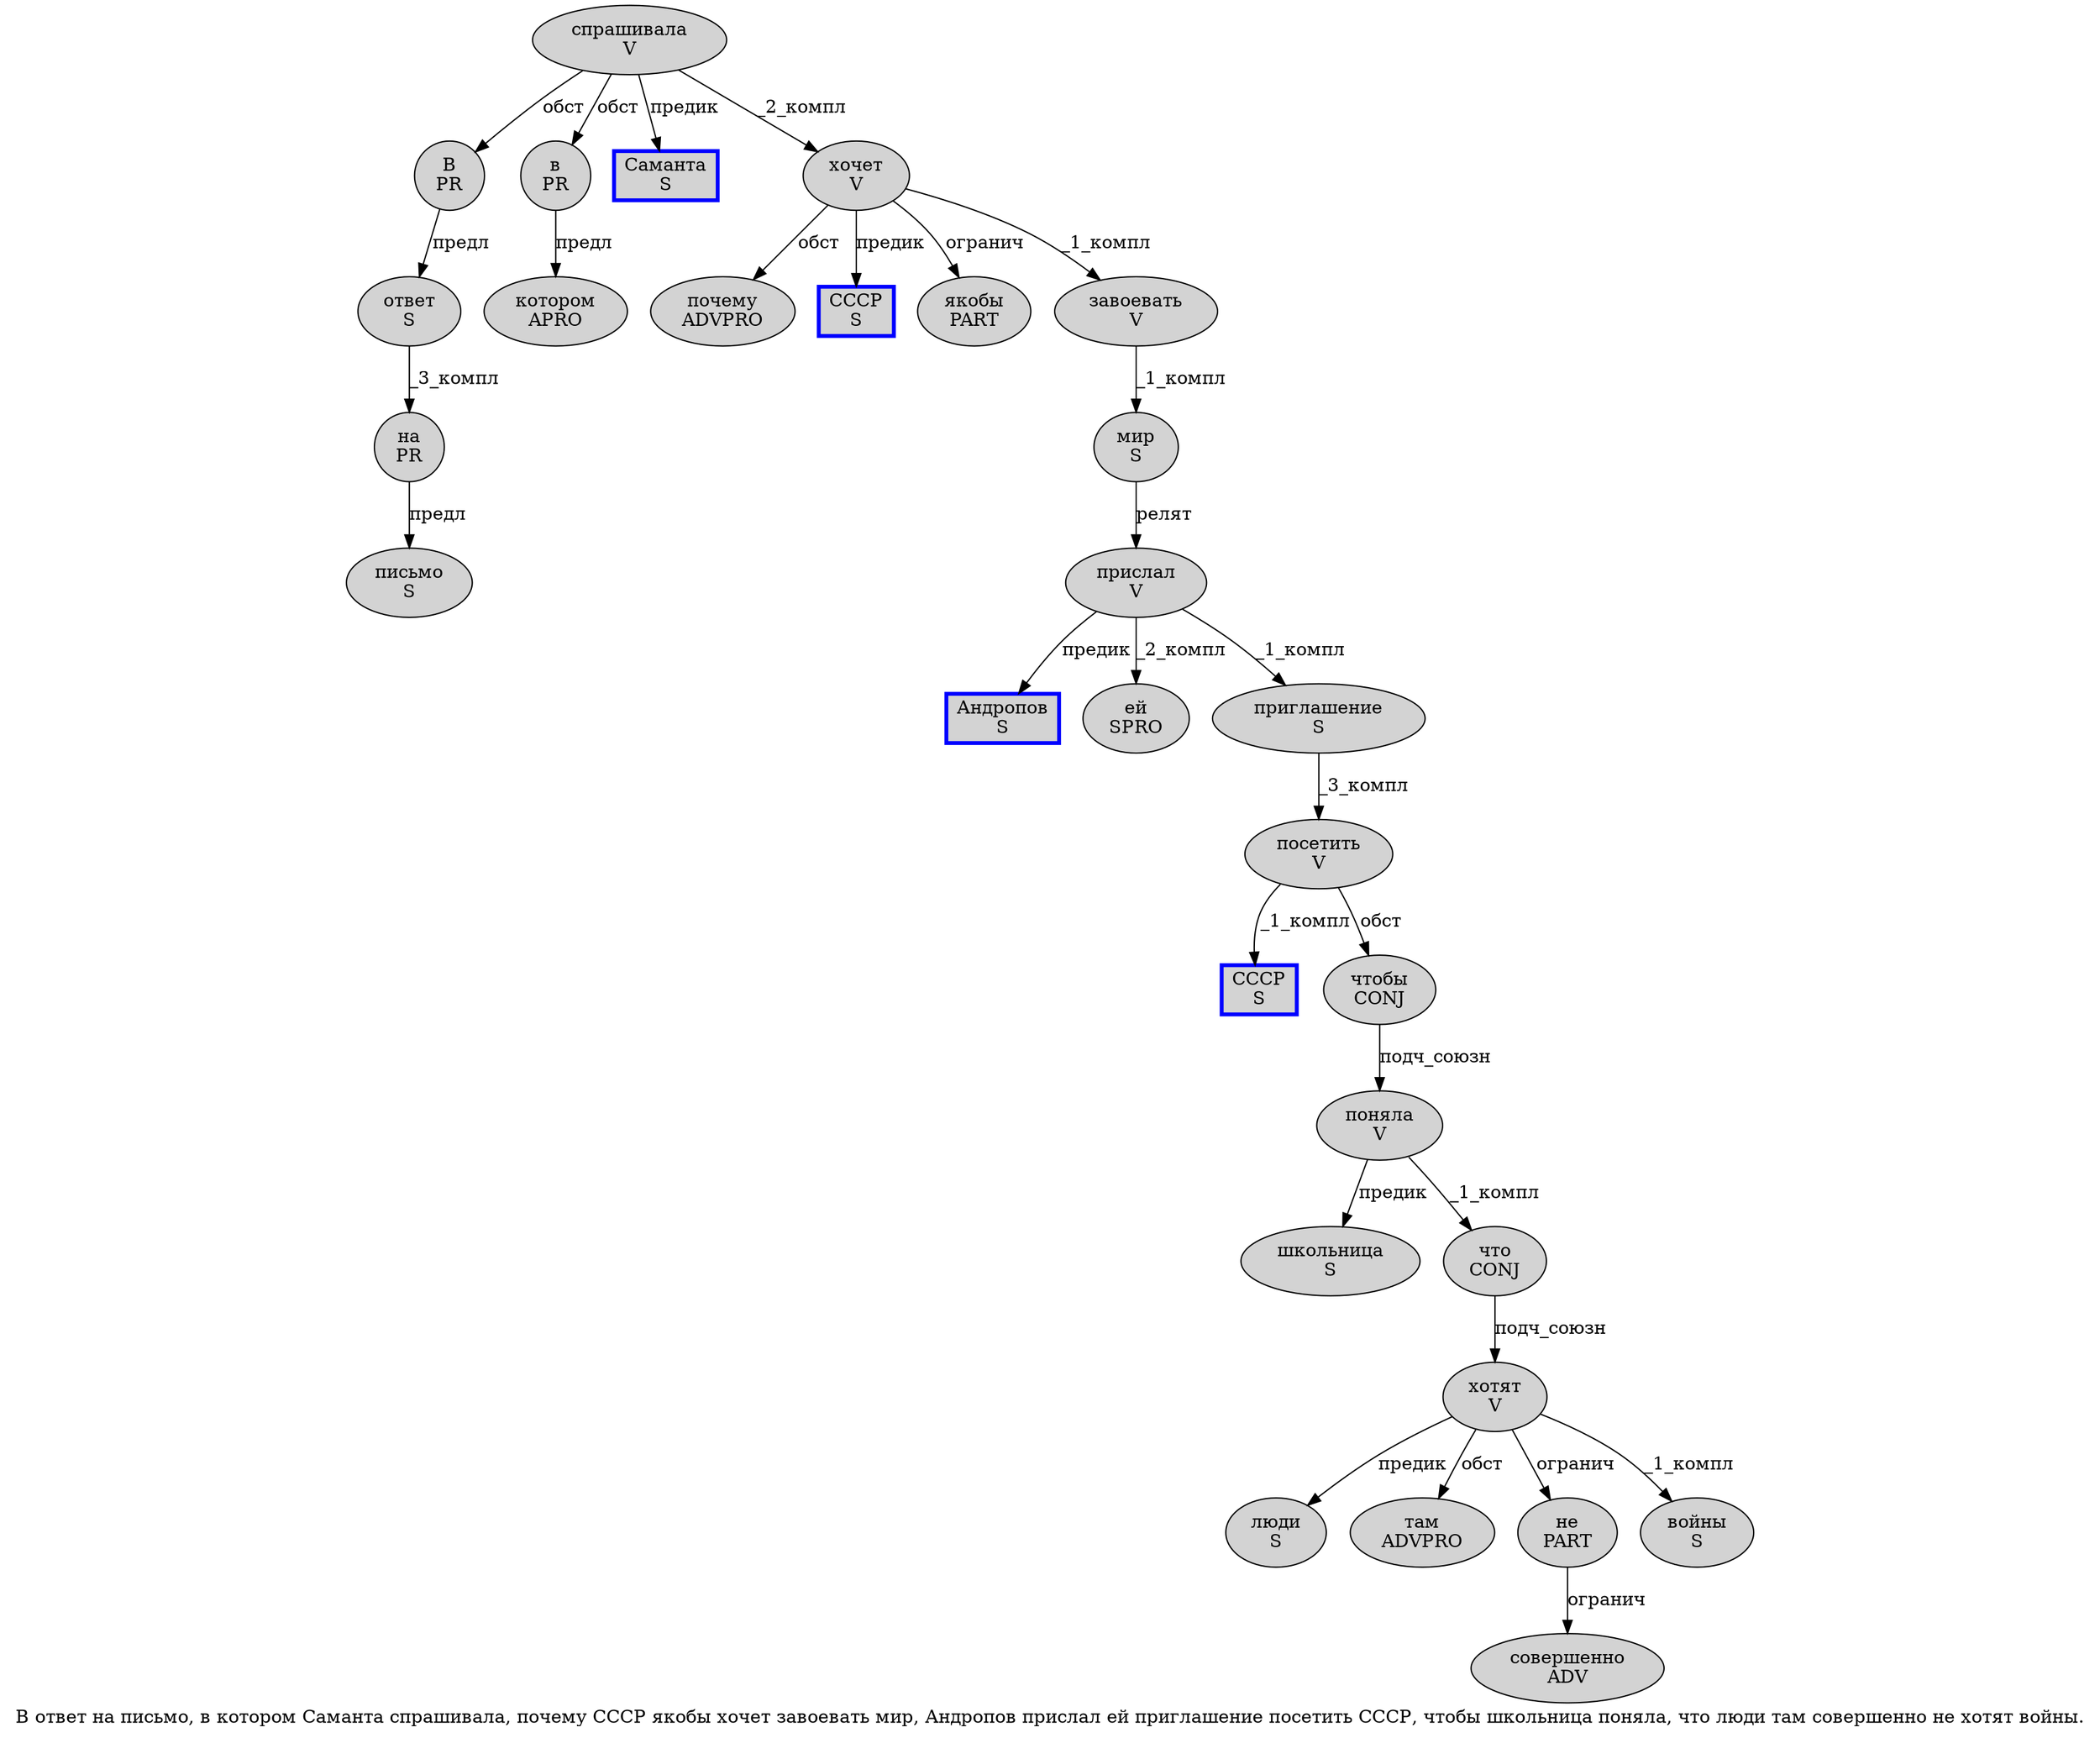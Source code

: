 digraph SENTENCE_953 {
	graph [label="В ответ на письмо, в котором Саманта спрашивала, почему СССР якобы хочет завоевать мир, Андропов прислал ей приглашение посетить СССР, чтобы школьница поняла, что люди там совершенно не хотят войны."]
	node [style=filled]
		0 [label="В
PR" color="" fillcolor=lightgray penwidth=1 shape=ellipse]
		1 [label="ответ
S" color="" fillcolor=lightgray penwidth=1 shape=ellipse]
		2 [label="на
PR" color="" fillcolor=lightgray penwidth=1 shape=ellipse]
		3 [label="письмо
S" color="" fillcolor=lightgray penwidth=1 shape=ellipse]
		5 [label="в
PR" color="" fillcolor=lightgray penwidth=1 shape=ellipse]
		6 [label="котором
APRO" color="" fillcolor=lightgray penwidth=1 shape=ellipse]
		7 [label="Саманта
S" color=blue fillcolor=lightgray penwidth=3 shape=box]
		8 [label="спрашивала
V" color="" fillcolor=lightgray penwidth=1 shape=ellipse]
		10 [label="почему
ADVPRO" color="" fillcolor=lightgray penwidth=1 shape=ellipse]
		11 [label="СССР
S" color=blue fillcolor=lightgray penwidth=3 shape=box]
		12 [label="якобы
PART" color="" fillcolor=lightgray penwidth=1 shape=ellipse]
		13 [label="хочет
V" color="" fillcolor=lightgray penwidth=1 shape=ellipse]
		14 [label="завоевать
V" color="" fillcolor=lightgray penwidth=1 shape=ellipse]
		15 [label="мир
S" color="" fillcolor=lightgray penwidth=1 shape=ellipse]
		17 [label="Андропов
S" color=blue fillcolor=lightgray penwidth=3 shape=box]
		18 [label="прислал
V" color="" fillcolor=lightgray penwidth=1 shape=ellipse]
		19 [label="ей
SPRO" color="" fillcolor=lightgray penwidth=1 shape=ellipse]
		20 [label="приглашение
S" color="" fillcolor=lightgray penwidth=1 shape=ellipse]
		21 [label="посетить
V" color="" fillcolor=lightgray penwidth=1 shape=ellipse]
		22 [label="СССР
S" color=blue fillcolor=lightgray penwidth=3 shape=box]
		24 [label="чтобы
CONJ" color="" fillcolor=lightgray penwidth=1 shape=ellipse]
		25 [label="школьница
S" color="" fillcolor=lightgray penwidth=1 shape=ellipse]
		26 [label="поняла
V" color="" fillcolor=lightgray penwidth=1 shape=ellipse]
		28 [label="что
CONJ" color="" fillcolor=lightgray penwidth=1 shape=ellipse]
		29 [label="люди
S" color="" fillcolor=lightgray penwidth=1 shape=ellipse]
		30 [label="там
ADVPRO" color="" fillcolor=lightgray penwidth=1 shape=ellipse]
		31 [label="совершенно
ADV" color="" fillcolor=lightgray penwidth=1 shape=ellipse]
		32 [label="не
PART" color="" fillcolor=lightgray penwidth=1 shape=ellipse]
		33 [label="хотят
V" color="" fillcolor=lightgray penwidth=1 shape=ellipse]
		34 [label="войны
S" color="" fillcolor=lightgray penwidth=1 shape=ellipse]
			15 -> 18 [label="релят"]
			20 -> 21 [label="_3_компл"]
			14 -> 15 [label="_1_компл"]
			2 -> 3 [label="предл"]
			26 -> 25 [label="предик"]
			26 -> 28 [label="_1_компл"]
			24 -> 26 [label="подч_союзн"]
			0 -> 1 [label="предл"]
			8 -> 0 [label="обст"]
			8 -> 5 [label="обст"]
			8 -> 7 [label="предик"]
			8 -> 13 [label="_2_компл"]
			28 -> 33 [label="подч_союзн"]
			18 -> 17 [label="предик"]
			18 -> 19 [label="_2_компл"]
			18 -> 20 [label="_1_компл"]
			32 -> 31 [label="огранич"]
			1 -> 2 [label="_3_компл"]
			13 -> 10 [label="обст"]
			13 -> 11 [label="предик"]
			13 -> 12 [label="огранич"]
			13 -> 14 [label="_1_компл"]
			21 -> 22 [label="_1_компл"]
			21 -> 24 [label="обст"]
			33 -> 29 [label="предик"]
			33 -> 30 [label="обст"]
			33 -> 32 [label="огранич"]
			33 -> 34 [label="_1_компл"]
			5 -> 6 [label="предл"]
}